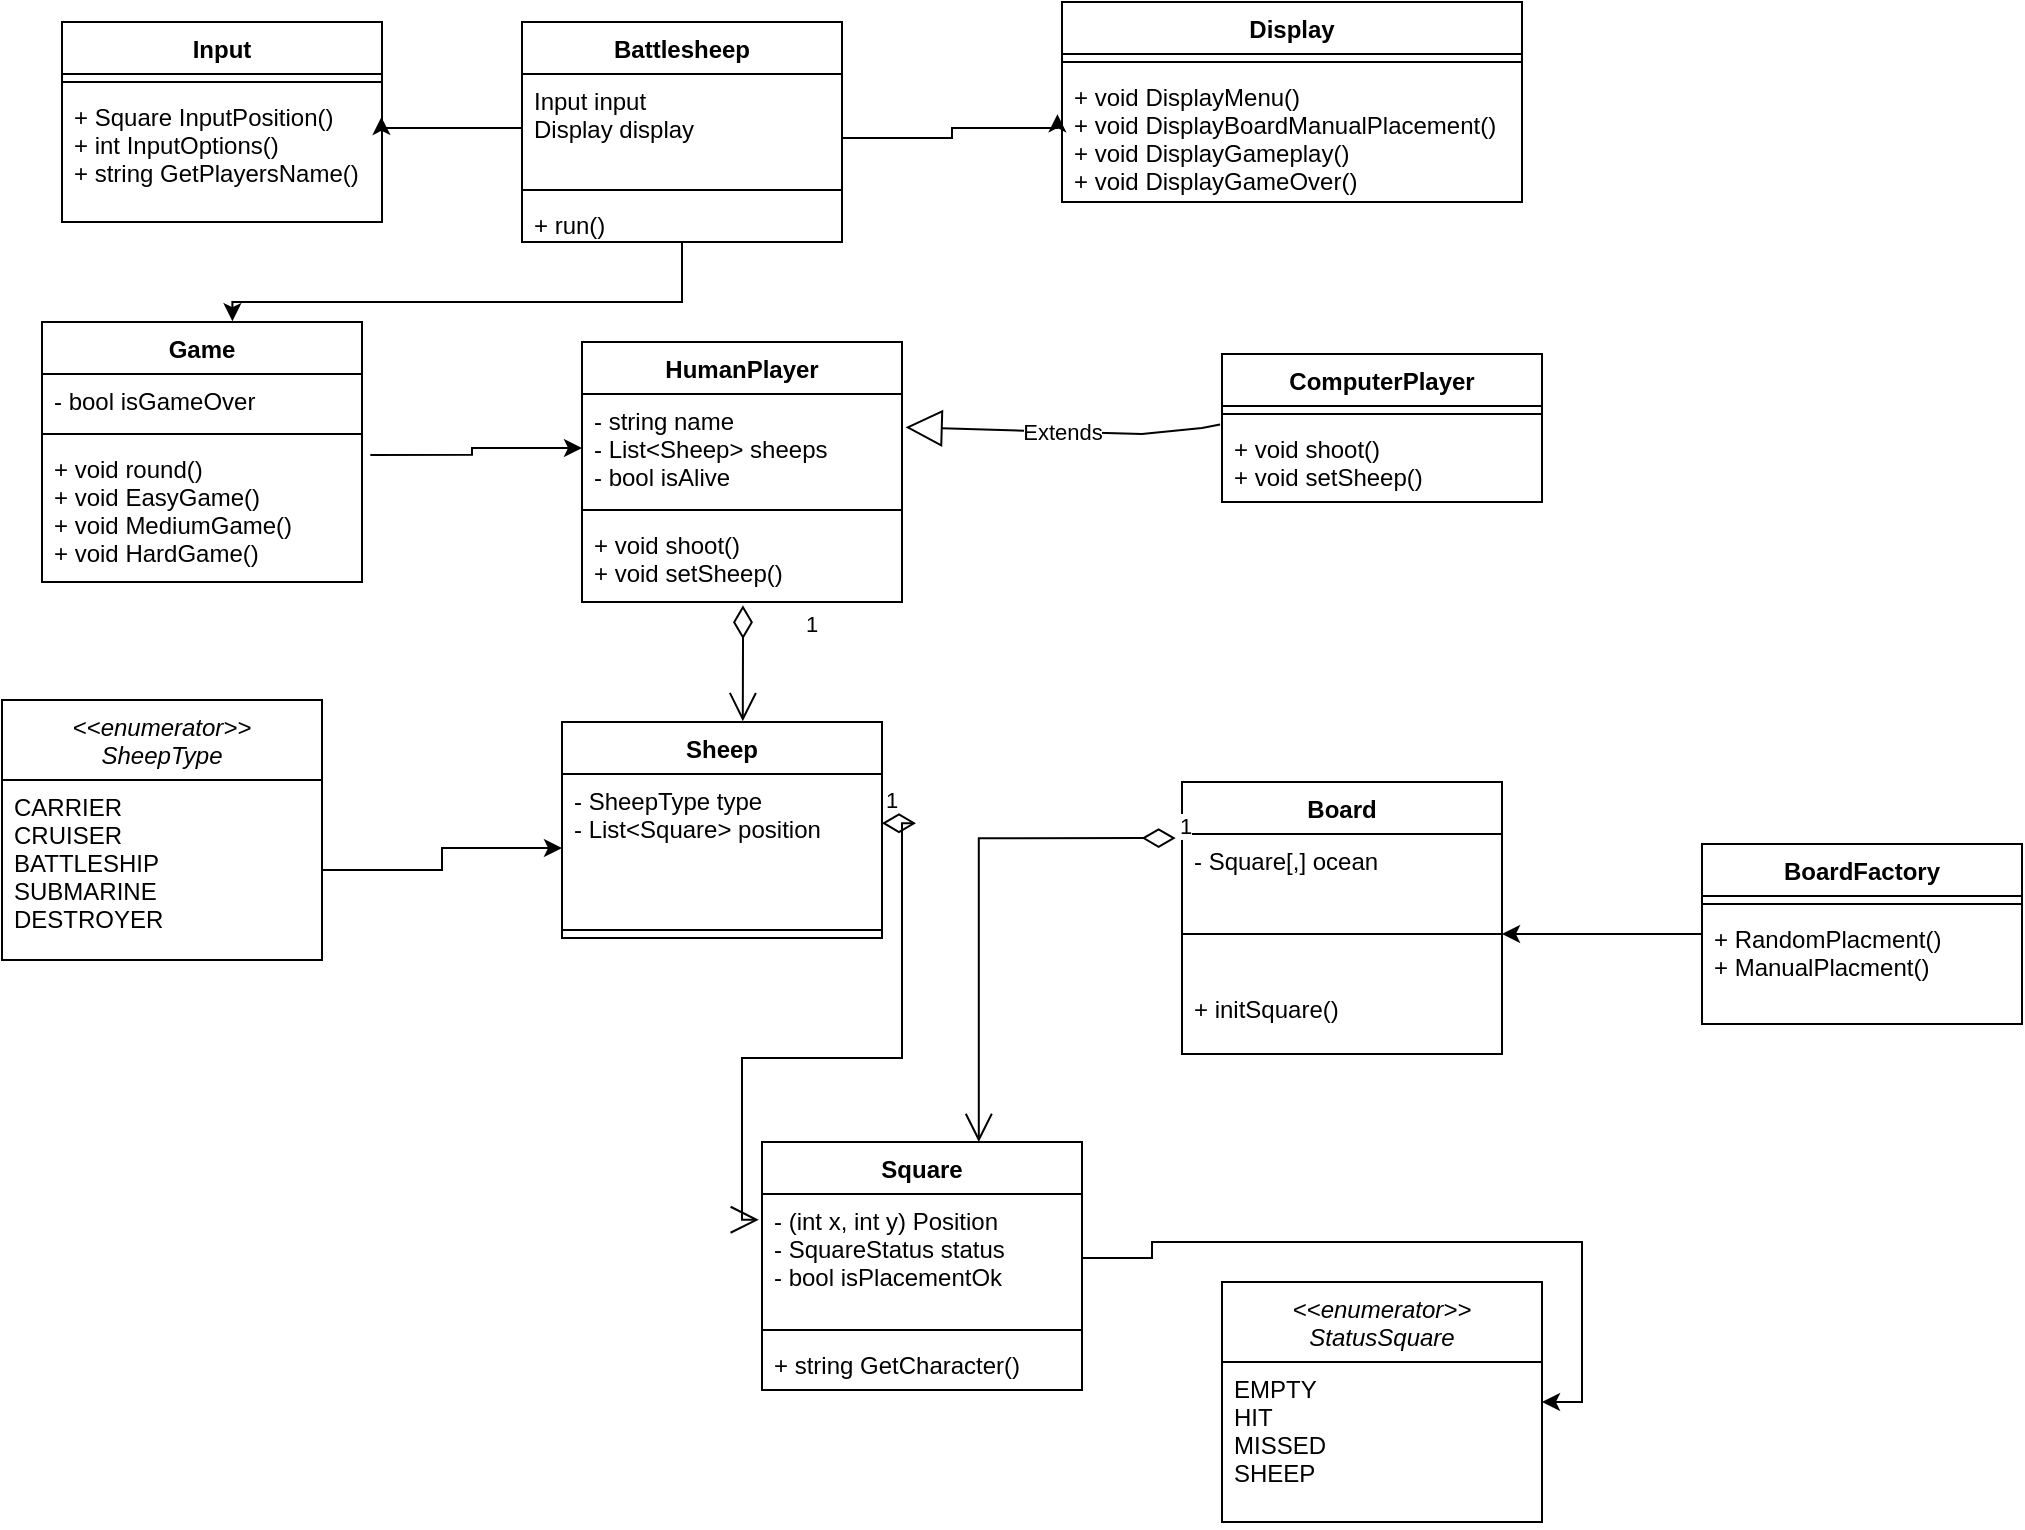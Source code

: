 <mxfile version="15.5.9"><diagram id="ONNRML0XSJ8GjJldfiFr" name="Page-1"><mxGraphModel dx="1625" dy="899" grid="1" gridSize="10" guides="1" tooltips="1" connect="1" arrows="1" fold="1" page="1" pageScale="1" pageWidth="827" pageHeight="1169" math="0" shadow="0"><root><mxCell id="0"/><mxCell id="1" parent="0"/><mxCell id="cDQki4uqdKFQR1GDj4OK-1" value="Battlesheep" style="swimlane;fontStyle=1;align=center;verticalAlign=top;childLayout=stackLayout;horizontal=1;startSize=26;horizontalStack=0;resizeParent=1;resizeParentMax=0;resizeLast=0;collapsible=1;marginBottom=0;" vertex="1" parent="1"><mxGeometry x="290" y="40" width="160" height="110" as="geometry"/></mxCell><mxCell id="cDQki4uqdKFQR1GDj4OK-2" value="Input input&#10;Display display" style="text;strokeColor=none;fillColor=none;align=left;verticalAlign=top;spacingLeft=4;spacingRight=4;overflow=hidden;rotatable=0;points=[[0,0.5],[1,0.5]];portConstraint=eastwest;" vertex="1" parent="cDQki4uqdKFQR1GDj4OK-1"><mxGeometry y="26" width="160" height="54" as="geometry"/></mxCell><mxCell id="cDQki4uqdKFQR1GDj4OK-3" value="" style="line;strokeWidth=1;fillColor=none;align=left;verticalAlign=middle;spacingTop=-1;spacingLeft=3;spacingRight=3;rotatable=0;labelPosition=right;points=[];portConstraint=eastwest;" vertex="1" parent="cDQki4uqdKFQR1GDj4OK-1"><mxGeometry y="80" width="160" height="8" as="geometry"/></mxCell><mxCell id="cDQki4uqdKFQR1GDj4OK-4" value="+ run()" style="text;strokeColor=none;fillColor=none;align=left;verticalAlign=top;spacingLeft=4;spacingRight=4;overflow=hidden;rotatable=0;points=[[0,0.5],[1,0.5]];portConstraint=eastwest;" vertex="1" parent="cDQki4uqdKFQR1GDj4OK-1"><mxGeometry y="88" width="160" height="22" as="geometry"/></mxCell><mxCell id="cDQki4uqdKFQR1GDj4OK-5" value="Display" style="swimlane;fontStyle=1;align=center;verticalAlign=top;childLayout=stackLayout;horizontal=1;startSize=26;horizontalStack=0;resizeParent=1;resizeParentMax=0;resizeLast=0;collapsible=1;marginBottom=0;" vertex="1" parent="1"><mxGeometry x="560" y="30" width="230" height="100" as="geometry"/></mxCell><mxCell id="cDQki4uqdKFQR1GDj4OK-7" value="" style="line;strokeWidth=1;fillColor=none;align=left;verticalAlign=middle;spacingTop=-1;spacingLeft=3;spacingRight=3;rotatable=0;labelPosition=right;points=[];portConstraint=eastwest;" vertex="1" parent="cDQki4uqdKFQR1GDj4OK-5"><mxGeometry y="26" width="230" height="8" as="geometry"/></mxCell><mxCell id="cDQki4uqdKFQR1GDj4OK-8" value="+ void DisplayMenu()&#10;+ void DisplayBoardManualPlacement()&#10;+ void DisplayGameplay()&#10;+ void DisplayGameOver()&#10;" style="text;strokeColor=none;fillColor=none;align=left;verticalAlign=top;spacingLeft=4;spacingRight=4;overflow=hidden;rotatable=0;points=[[0,0.5],[1,0.5]];portConstraint=eastwest;" vertex="1" parent="cDQki4uqdKFQR1GDj4OK-5"><mxGeometry y="34" width="230" height="66" as="geometry"/></mxCell><mxCell id="cDQki4uqdKFQR1GDj4OK-13" value="" style="edgeStyle=orthogonalEdgeStyle;rounded=0;orthogonalLoop=1;jettySize=auto;html=1;entryX=0.998;entryY=0.204;entryDx=0;entryDy=0;entryPerimeter=0;exitX=0;exitY=0.5;exitDx=0;exitDy=0;" edge="1" parent="1" source="cDQki4uqdKFQR1GDj4OK-2" target="cDQki4uqdKFQR1GDj4OK-12"><mxGeometry relative="1" as="geometry"><mxPoint x="250" y="130" as="sourcePoint"/><Array as="points"><mxPoint x="220" y="93"/></Array></mxGeometry></mxCell><mxCell id="cDQki4uqdKFQR1GDj4OK-9" value="Input" style="swimlane;fontStyle=1;align=center;verticalAlign=top;childLayout=stackLayout;horizontal=1;startSize=26;horizontalStack=0;resizeParent=1;resizeParentMax=0;resizeLast=0;collapsible=1;marginBottom=0;" vertex="1" parent="1"><mxGeometry x="60" y="40" width="160" height="100" as="geometry"/></mxCell><mxCell id="cDQki4uqdKFQR1GDj4OK-11" value="" style="line;strokeWidth=1;fillColor=none;align=left;verticalAlign=middle;spacingTop=-1;spacingLeft=3;spacingRight=3;rotatable=0;labelPosition=right;points=[];portConstraint=eastwest;" vertex="1" parent="cDQki4uqdKFQR1GDj4OK-9"><mxGeometry y="26" width="160" height="8" as="geometry"/></mxCell><mxCell id="cDQki4uqdKFQR1GDj4OK-12" value="+ Square InputPosition()&#10;+ int InputOptions()&#10;+ string GetPlayersName()&#10;" style="text;strokeColor=none;fillColor=none;align=left;verticalAlign=top;spacingLeft=4;spacingRight=4;overflow=hidden;rotatable=0;points=[[0,0.5],[1,0.5]];portConstraint=eastwest;" vertex="1" parent="cDQki4uqdKFQR1GDj4OK-9"><mxGeometry y="34" width="160" height="66" as="geometry"/></mxCell><mxCell id="cDQki4uqdKFQR1GDj4OK-14" value="" style="edgeStyle=orthogonalEdgeStyle;rounded=0;orthogonalLoop=1;jettySize=auto;html=1;exitX=1;exitY=0.5;exitDx=0;exitDy=0;entryX=-0.01;entryY=0.335;entryDx=0;entryDy=0;entryPerimeter=0;" edge="1" parent="1" source="cDQki4uqdKFQR1GDj4OK-2" target="cDQki4uqdKFQR1GDj4OK-8"><mxGeometry relative="1" as="geometry"><mxPoint x="510" y="80" as="sourcePoint"/><mxPoint x="480" y="130" as="targetPoint"/><Array as="points"><mxPoint x="450" y="98"/><mxPoint x="505" y="98"/><mxPoint x="505" y="93"/><mxPoint x="558" y="93"/></Array></mxGeometry></mxCell><mxCell id="cDQki4uqdKFQR1GDj4OK-27" value="" style="edgeStyle=orthogonalEdgeStyle;rounded=0;orthogonalLoop=1;jettySize=auto;html=1;entryX=0.595;entryY=-0.003;entryDx=0;entryDy=0;entryPerimeter=0;" edge="1" parent="1" source="cDQki4uqdKFQR1GDj4OK-4" target="cDQki4uqdKFQR1GDj4OK-22"><mxGeometry relative="1" as="geometry"><mxPoint x="220" y="160" as="targetPoint"/><Array as="points"><mxPoint x="370" y="180"/><mxPoint x="145" y="180"/></Array></mxGeometry></mxCell><mxCell id="cDQki4uqdKFQR1GDj4OK-22" value="Game" style="swimlane;fontStyle=1;align=center;verticalAlign=top;childLayout=stackLayout;horizontal=1;startSize=26;horizontalStack=0;resizeParent=1;resizeParentMax=0;resizeLast=0;collapsible=1;marginBottom=0;" vertex="1" parent="1"><mxGeometry x="50" y="190" width="160" height="130" as="geometry"/></mxCell><mxCell id="cDQki4uqdKFQR1GDj4OK-23" value="- bool isGameOver" style="text;strokeColor=none;fillColor=none;align=left;verticalAlign=top;spacingLeft=4;spacingRight=4;overflow=hidden;rotatable=0;points=[[0,0.5],[1,0.5]];portConstraint=eastwest;" vertex="1" parent="cDQki4uqdKFQR1GDj4OK-22"><mxGeometry y="26" width="160" height="26" as="geometry"/></mxCell><mxCell id="cDQki4uqdKFQR1GDj4OK-24" value="" style="line;strokeWidth=1;fillColor=none;align=left;verticalAlign=middle;spacingTop=-1;spacingLeft=3;spacingRight=3;rotatable=0;labelPosition=right;points=[];portConstraint=eastwest;" vertex="1" parent="cDQki4uqdKFQR1GDj4OK-22"><mxGeometry y="52" width="160" height="8" as="geometry"/></mxCell><mxCell id="cDQki4uqdKFQR1GDj4OK-25" value="+ void round()&#10;+ void EasyGame()&#10;+ void MediumGame()&#10;+ void HardGame()" style="text;strokeColor=none;fillColor=none;align=left;verticalAlign=top;spacingLeft=4;spacingRight=4;overflow=hidden;rotatable=0;points=[[0,0.5],[1,0.5]];portConstraint=eastwest;" vertex="1" parent="cDQki4uqdKFQR1GDj4OK-22"><mxGeometry y="60" width="160" height="70" as="geometry"/></mxCell><mxCell id="cDQki4uqdKFQR1GDj4OK-51" value="" style="edgeStyle=orthogonalEdgeStyle;rounded=0;orthogonalLoop=1;jettySize=auto;html=1;exitX=1.026;exitY=0.092;exitDx=0;exitDy=0;exitPerimeter=0;entryX=0;entryY=0.5;entryDx=0;entryDy=0;" edge="1" parent="1" source="cDQki4uqdKFQR1GDj4OK-25" target="cDQki4uqdKFQR1GDj4OK-33"><mxGeometry relative="1" as="geometry"><mxPoint x="250" y="340" as="targetPoint"/></mxGeometry></mxCell><mxCell id="cDQki4uqdKFQR1GDj4OK-32" value="HumanPlayer" style="swimlane;fontStyle=1;align=center;verticalAlign=top;childLayout=stackLayout;horizontal=1;startSize=26;horizontalStack=0;resizeParent=1;resizeParentMax=0;resizeLast=0;collapsible=1;marginBottom=0;" vertex="1" parent="1"><mxGeometry x="320" y="200" width="160" height="130" as="geometry"/></mxCell><mxCell id="cDQki4uqdKFQR1GDj4OK-33" value="- string name&#10;- List&lt;Sheep&gt; sheeps&#10;- bool isAlive" style="text;strokeColor=none;fillColor=none;align=left;verticalAlign=top;spacingLeft=4;spacingRight=4;overflow=hidden;rotatable=0;points=[[0,0.5],[1,0.5]];portConstraint=eastwest;" vertex="1" parent="cDQki4uqdKFQR1GDj4OK-32"><mxGeometry y="26" width="160" height="54" as="geometry"/></mxCell><mxCell id="cDQki4uqdKFQR1GDj4OK-34" value="" style="line;strokeWidth=1;fillColor=none;align=left;verticalAlign=middle;spacingTop=-1;spacingLeft=3;spacingRight=3;rotatable=0;labelPosition=right;points=[];portConstraint=eastwest;" vertex="1" parent="cDQki4uqdKFQR1GDj4OK-32"><mxGeometry y="80" width="160" height="8" as="geometry"/></mxCell><mxCell id="cDQki4uqdKFQR1GDj4OK-35" value="+ void shoot()&#10;+ void setSheep()" style="text;strokeColor=none;fillColor=none;align=left;verticalAlign=top;spacingLeft=4;spacingRight=4;overflow=hidden;rotatable=0;points=[[0,0.5],[1,0.5]];portConstraint=eastwest;" vertex="1" parent="cDQki4uqdKFQR1GDj4OK-32"><mxGeometry y="88" width="160" height="42" as="geometry"/></mxCell><mxCell id="cDQki4uqdKFQR1GDj4OK-44" value="ComputerPlayer" style="swimlane;fontStyle=1;align=center;verticalAlign=top;childLayout=stackLayout;horizontal=1;startSize=26;horizontalStack=0;resizeParent=1;resizeParentMax=0;resizeLast=0;collapsible=1;marginBottom=0;" vertex="1" parent="1"><mxGeometry x="640" y="206" width="160" height="74" as="geometry"/></mxCell><mxCell id="cDQki4uqdKFQR1GDj4OK-46" value="" style="line;strokeWidth=1;fillColor=none;align=left;verticalAlign=middle;spacingTop=-1;spacingLeft=3;spacingRight=3;rotatable=0;labelPosition=right;points=[];portConstraint=eastwest;" vertex="1" parent="cDQki4uqdKFQR1GDj4OK-44"><mxGeometry y="26" width="160" height="8" as="geometry"/></mxCell><mxCell id="cDQki4uqdKFQR1GDj4OK-47" value="+ void shoot()&#10;+ void setSheep()" style="text;strokeColor=none;fillColor=none;align=left;verticalAlign=top;spacingLeft=4;spacingRight=4;overflow=hidden;rotatable=0;points=[[0,0.5],[1,0.5]];portConstraint=eastwest;" vertex="1" parent="cDQki4uqdKFQR1GDj4OK-44"><mxGeometry y="34" width="160" height="40" as="geometry"/></mxCell><mxCell id="cDQki4uqdKFQR1GDj4OK-50" value="Extends" style="endArrow=block;endSize=16;endFill=0;html=1;rounded=0;entryX=1.011;entryY=0.308;entryDx=0;entryDy=0;entryPerimeter=0;exitX=-0.006;exitY=0.032;exitDx=0;exitDy=0;exitPerimeter=0;" edge="1" parent="1" source="cDQki4uqdKFQR1GDj4OK-47" target="cDQki4uqdKFQR1GDj4OK-33"><mxGeometry width="160" relative="1" as="geometry"><mxPoint x="640" y="206" as="sourcePoint"/><mxPoint x="400" y="450" as="targetPoint"/><Array as="points"><mxPoint x="630" y="243"/><mxPoint x="600" y="246"/></Array></mxGeometry></mxCell><mxCell id="cDQki4uqdKFQR1GDj4OK-56" value="Sheep" style="swimlane;fontStyle=1;align=center;verticalAlign=top;childLayout=stackLayout;horizontal=1;startSize=26;horizontalStack=0;resizeParent=1;resizeParentMax=0;resizeLast=0;collapsible=1;marginBottom=0;" vertex="1" parent="1"><mxGeometry x="310" y="390" width="160" height="108" as="geometry"/></mxCell><mxCell id="cDQki4uqdKFQR1GDj4OK-57" value="- SheepType type&#10;- List&lt;Square&gt; position&#10;" style="text;strokeColor=none;fillColor=none;align=left;verticalAlign=top;spacingLeft=4;spacingRight=4;overflow=hidden;rotatable=0;points=[[0,0.5],[1,0.5]];portConstraint=eastwest;" vertex="1" parent="cDQki4uqdKFQR1GDj4OK-56"><mxGeometry y="26" width="160" height="74" as="geometry"/></mxCell><mxCell id="cDQki4uqdKFQR1GDj4OK-58" value="" style="line;strokeWidth=1;fillColor=none;align=left;verticalAlign=middle;spacingTop=-1;spacingLeft=3;spacingRight=3;rotatable=0;labelPosition=right;points=[];portConstraint=eastwest;" vertex="1" parent="cDQki4uqdKFQR1GDj4OK-56"><mxGeometry y="100" width="160" height="8" as="geometry"/></mxCell><mxCell id="cDQki4uqdKFQR1GDj4OK-60" value="&lt;&lt;enumerator&gt;&gt;&#10;SheepType" style="swimlane;fontStyle=2;align=center;verticalAlign=top;childLayout=stackLayout;horizontal=1;startSize=40;horizontalStack=0;resizeParent=1;resizeParentMax=0;resizeLast=0;collapsible=1;marginBottom=0;" vertex="1" parent="1"><mxGeometry x="30" y="379" width="160" height="130" as="geometry"/></mxCell><mxCell id="cDQki4uqdKFQR1GDj4OK-63" value="CARRIER&#10;CRUISER&#10;BATTLESHIP&#10;SUBMARINE&#10;DESTROYER" style="text;strokeColor=none;fillColor=none;align=left;verticalAlign=top;spacingLeft=4;spacingRight=4;overflow=hidden;rotatable=0;points=[[0,0.5],[1,0.5]];portConstraint=eastwest;" vertex="1" parent="cDQki4uqdKFQR1GDj4OK-60"><mxGeometry y="40" width="160" height="90" as="geometry"/></mxCell><mxCell id="cDQki4uqdKFQR1GDj4OK-66" style="edgeStyle=orthogonalEdgeStyle;rounded=0;orthogonalLoop=1;jettySize=auto;html=1;exitX=1;exitY=0.5;exitDx=0;exitDy=0;entryX=0;entryY=0.5;entryDx=0;entryDy=0;" edge="1" parent="1" source="cDQki4uqdKFQR1GDj4OK-63" target="cDQki4uqdKFQR1GDj4OK-57"><mxGeometry relative="1" as="geometry"/></mxCell><mxCell id="cDQki4uqdKFQR1GDj4OK-68" value="1" style="endArrow=open;html=1;endSize=12;startArrow=diamondThin;startSize=14;startFill=0;edgeStyle=orthogonalEdgeStyle;align=left;verticalAlign=bottom;rounded=0;exitX=0.503;exitY=1.039;exitDx=0;exitDy=0;exitPerimeter=0;entryX=0.565;entryY=-0.004;entryDx=0;entryDy=0;entryPerimeter=0;" edge="1" parent="1" source="cDQki4uqdKFQR1GDj4OK-35" target="cDQki4uqdKFQR1GDj4OK-56"><mxGeometry x="-0.367" y="30" relative="1" as="geometry"><mxPoint x="290" y="350" as="sourcePoint"/><mxPoint x="450" y="350" as="targetPoint"/><Array as="points"><mxPoint x="400" y="350"/><mxPoint x="400" y="350"/></Array><mxPoint as="offset"/></mxGeometry></mxCell><mxCell id="cDQki4uqdKFQR1GDj4OK-73" value="Square" style="swimlane;fontStyle=1;align=center;verticalAlign=top;childLayout=stackLayout;horizontal=1;startSize=26;horizontalStack=0;resizeParent=1;resizeParentMax=0;resizeLast=0;collapsible=1;marginBottom=0;" vertex="1" parent="1"><mxGeometry x="410" y="600" width="160" height="124" as="geometry"/></mxCell><mxCell id="cDQki4uqdKFQR1GDj4OK-74" value="- (int x, int y) Position&#10;- SquareStatus status&#10;- bool isPlacementOk" style="text;strokeColor=none;fillColor=none;align=left;verticalAlign=top;spacingLeft=4;spacingRight=4;overflow=hidden;rotatable=0;points=[[0,0.5],[1,0.5]];portConstraint=eastwest;" vertex="1" parent="cDQki4uqdKFQR1GDj4OK-73"><mxGeometry y="26" width="160" height="64" as="geometry"/></mxCell><mxCell id="cDQki4uqdKFQR1GDj4OK-75" value="" style="line;strokeWidth=1;fillColor=none;align=left;verticalAlign=middle;spacingTop=-1;spacingLeft=3;spacingRight=3;rotatable=0;labelPosition=right;points=[];portConstraint=eastwest;" vertex="1" parent="cDQki4uqdKFQR1GDj4OK-73"><mxGeometry y="90" width="160" height="8" as="geometry"/></mxCell><mxCell id="cDQki4uqdKFQR1GDj4OK-76" value="+ string GetCharacter()" style="text;strokeColor=none;fillColor=none;align=left;verticalAlign=top;spacingLeft=4;spacingRight=4;overflow=hidden;rotatable=0;points=[[0,0.5],[1,0.5]];portConstraint=eastwest;" vertex="1" parent="cDQki4uqdKFQR1GDj4OK-73"><mxGeometry y="98" width="160" height="26" as="geometry"/></mxCell><mxCell id="cDQki4uqdKFQR1GDj4OK-77" value="1" style="endArrow=open;html=1;endSize=12;startArrow=diamondThin;startSize=14;startFill=0;edgeStyle=orthogonalEdgeStyle;align=left;verticalAlign=bottom;rounded=0;exitX=1;exitY=0.332;exitDx=0;exitDy=0;exitPerimeter=0;entryX=-0.01;entryY=0.202;entryDx=0;entryDy=0;entryPerimeter=0;" edge="1" parent="1" source="cDQki4uqdKFQR1GDj4OK-57" target="cDQki4uqdKFQR1GDj4OK-74"><mxGeometry x="-1" y="3" relative="1" as="geometry"><mxPoint x="290" y="420" as="sourcePoint"/><mxPoint x="550" y="441" as="targetPoint"/></mxGeometry></mxCell><mxCell id="cDQki4uqdKFQR1GDj4OK-78" value="&lt;&lt;enumerator&gt;&gt;&#10;StatusSquare" style="swimlane;fontStyle=2;align=center;verticalAlign=top;childLayout=stackLayout;horizontal=1;startSize=40;horizontalStack=0;resizeParent=1;resizeParentMax=0;resizeLast=0;collapsible=1;marginBottom=0;" vertex="1" parent="1"><mxGeometry x="640" y="670" width="160" height="120" as="geometry"/></mxCell><mxCell id="cDQki4uqdKFQR1GDj4OK-81" value="EMPTY&#10;HIT&#10;MISSED&#10;SHEEP" style="text;strokeColor=none;fillColor=none;align=left;verticalAlign=top;spacingLeft=4;spacingRight=4;overflow=hidden;rotatable=0;points=[[0,0.5],[1,0.5]];portConstraint=eastwest;" vertex="1" parent="cDQki4uqdKFQR1GDj4OK-78"><mxGeometry y="40" width="160" height="80" as="geometry"/></mxCell><mxCell id="cDQki4uqdKFQR1GDj4OK-82" style="edgeStyle=orthogonalEdgeStyle;rounded=0;orthogonalLoop=1;jettySize=auto;html=1;exitX=1;exitY=0.5;exitDx=0;exitDy=0;entryX=1;entryY=0.5;entryDx=0;entryDy=0;" edge="1" parent="1" source="cDQki4uqdKFQR1GDj4OK-74" target="cDQki4uqdKFQR1GDj4OK-78"><mxGeometry relative="1" as="geometry"/></mxCell><mxCell id="cDQki4uqdKFQR1GDj4OK-83" value="Board" style="swimlane;fontStyle=1;align=center;verticalAlign=top;childLayout=stackLayout;horizontal=1;startSize=26;horizontalStack=0;resizeParent=1;resizeParentMax=0;resizeLast=0;collapsible=1;marginBottom=0;" vertex="1" parent="1"><mxGeometry x="620" y="420" width="160" height="136" as="geometry"/></mxCell><mxCell id="cDQki4uqdKFQR1GDj4OK-84" value="- Square[,] ocean&#10;" style="text;strokeColor=none;fillColor=none;align=left;verticalAlign=top;spacingLeft=4;spacingRight=4;overflow=hidden;rotatable=0;points=[[0,0.5],[1,0.5]];portConstraint=eastwest;" vertex="1" parent="cDQki4uqdKFQR1GDj4OK-83"><mxGeometry y="26" width="160" height="26" as="geometry"/></mxCell><mxCell id="cDQki4uqdKFQR1GDj4OK-85" value="" style="line;strokeWidth=1;fillColor=none;align=left;verticalAlign=middle;spacingTop=-1;spacingLeft=3;spacingRight=3;rotatable=0;labelPosition=right;points=[];portConstraint=eastwest;" vertex="1" parent="cDQki4uqdKFQR1GDj4OK-83"><mxGeometry y="52" width="160" height="48" as="geometry"/></mxCell><mxCell id="cDQki4uqdKFQR1GDj4OK-89" value="+ initSquare()" style="text;strokeColor=none;fillColor=none;align=left;verticalAlign=top;spacingLeft=4;spacingRight=4;overflow=hidden;rotatable=0;points=[[0,0.5],[1,0.5]];portConstraint=eastwest;" vertex="1" parent="cDQki4uqdKFQR1GDj4OK-83"><mxGeometry y="100" width="160" height="36" as="geometry"/></mxCell><mxCell id="cDQki4uqdKFQR1GDj4OK-87" value="1" style="endArrow=open;html=1;endSize=12;startArrow=diamondThin;startSize=14;startFill=0;edgeStyle=orthogonalEdgeStyle;align=left;verticalAlign=bottom;rounded=0;exitX=-0.02;exitY=0.079;exitDx=0;exitDy=0;exitPerimeter=0;entryX=-0.01;entryY=0.202;entryDx=0;entryDy=0;entryPerimeter=0;" edge="1" parent="1" source="cDQki4uqdKFQR1GDj4OK-84"><mxGeometry x="-1" y="3" relative="1" as="geometry"><mxPoint x="580" y="401.638" as="sourcePoint"/><mxPoint x="518.4" y="599.998" as="targetPoint"/><Array as="points"><mxPoint x="518" y="448"/></Array></mxGeometry></mxCell><mxCell id="cDQki4uqdKFQR1GDj4OK-94" value="" style="edgeStyle=orthogonalEdgeStyle;rounded=0;orthogonalLoop=1;jettySize=auto;html=1;" edge="1" parent="1" source="cDQki4uqdKFQR1GDj4OK-90" target="cDQki4uqdKFQR1GDj4OK-85"><mxGeometry relative="1" as="geometry"/></mxCell><mxCell id="cDQki4uqdKFQR1GDj4OK-90" value="BoardFactory" style="swimlane;fontStyle=1;align=center;verticalAlign=top;childLayout=stackLayout;horizontal=1;startSize=26;horizontalStack=0;resizeParent=1;resizeParentMax=0;resizeLast=0;collapsible=1;marginBottom=0;" vertex="1" parent="1"><mxGeometry x="880" y="451" width="160" height="90" as="geometry"/></mxCell><mxCell id="cDQki4uqdKFQR1GDj4OK-92" value="" style="line;strokeWidth=1;fillColor=none;align=left;verticalAlign=middle;spacingTop=-1;spacingLeft=3;spacingRight=3;rotatable=0;labelPosition=right;points=[];portConstraint=eastwest;" vertex="1" parent="cDQki4uqdKFQR1GDj4OK-90"><mxGeometry y="26" width="160" height="8" as="geometry"/></mxCell><mxCell id="cDQki4uqdKFQR1GDj4OK-93" value="+ RandomPlacment()&#10;+ ManualPlacment()" style="text;strokeColor=none;fillColor=none;align=left;verticalAlign=top;spacingLeft=4;spacingRight=4;overflow=hidden;rotatable=0;points=[[0,0.5],[1,0.5]];portConstraint=eastwest;" vertex="1" parent="cDQki4uqdKFQR1GDj4OK-90"><mxGeometry y="34" width="160" height="56" as="geometry"/></mxCell></root></mxGraphModel></diagram></mxfile>